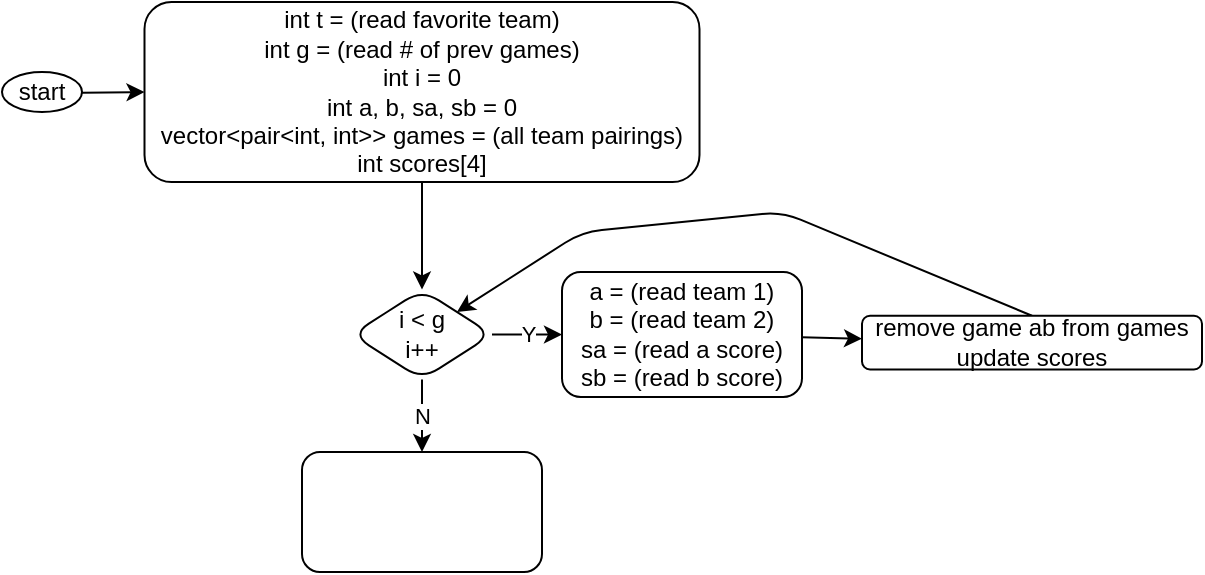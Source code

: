<mxfile>
    <diagram id="Q9LVTjGV1iao2WoRn632" name="main">
        <mxGraphModel dx="969" dy="568" grid="1" gridSize="10" guides="1" tooltips="1" connect="1" arrows="1" fold="1" page="1" pageScale="1" pageWidth="850" pageHeight="1100" math="0" shadow="0">
            <root>
                <mxCell id="0"/>
                <mxCell id="1" parent="0"/>
                <mxCell id="6" value="" style="edgeStyle=none;html=1;" edge="1" parent="1" source="2" target="5">
                    <mxGeometry relative="1" as="geometry"/>
                </mxCell>
                <mxCell id="2" value="int t = (read favorite team)&lt;br&gt;int g = (read # of prev games)&lt;br&gt;int i = 0&lt;br&gt;int a, b, sa, sb = 0&lt;br&gt;vector&amp;lt;pair&amp;lt;int, int&amp;gt;&amp;gt; games = (all team pairings)&lt;br&gt;int scores[4]" style="rounded=1;whiteSpace=wrap;html=1;" vertex="1" parent="1">
                    <mxGeometry x="121.25" y="35" width="277.5" height="90" as="geometry"/>
                </mxCell>
                <mxCell id="4" value="" style="edgeStyle=none;html=1;" edge="1" parent="1" source="3" target="2">
                    <mxGeometry relative="1" as="geometry"/>
                </mxCell>
                <mxCell id="3" value="start" style="ellipse;whiteSpace=wrap;html=1;" vertex="1" parent="1">
                    <mxGeometry x="50" y="70" width="40" height="20" as="geometry"/>
                </mxCell>
                <mxCell id="8" value="Y" style="edgeStyle=none;html=1;" edge="1" parent="1" source="5" target="7">
                    <mxGeometry relative="1" as="geometry"/>
                </mxCell>
                <mxCell id="10" value="N" style="edgeStyle=none;html=1;" edge="1" parent="1" source="5" target="9">
                    <mxGeometry relative="1" as="geometry"/>
                </mxCell>
                <mxCell id="5" value="i &amp;lt; g&lt;br&gt;i++" style="rhombus;whiteSpace=wrap;html=1;rounded=1;" vertex="1" parent="1">
                    <mxGeometry x="225" y="178.75" width="70" height="45" as="geometry"/>
                </mxCell>
                <mxCell id="12" value="" style="edgeStyle=none;html=1;" edge="1" parent="1" source="7" target="11">
                    <mxGeometry relative="1" as="geometry"/>
                </mxCell>
                <mxCell id="7" value="a = (read team 1)&lt;br&gt;b = (read team 2)&lt;br&gt;sa = (read a score)&lt;br&gt;sb = (read b score)" style="whiteSpace=wrap;html=1;rounded=1;" vertex="1" parent="1">
                    <mxGeometry x="330" y="170" width="120" height="62.5" as="geometry"/>
                </mxCell>
                <mxCell id="9" value="" style="whiteSpace=wrap;html=1;rounded=1;" vertex="1" parent="1">
                    <mxGeometry x="200" y="260" width="120" height="60" as="geometry"/>
                </mxCell>
                <mxCell id="13" style="edgeStyle=none;html=1;exitX=0.5;exitY=0;exitDx=0;exitDy=0;entryX=1;entryY=0;entryDx=0;entryDy=0;" edge="1" parent="1" source="11" target="5">
                    <mxGeometry relative="1" as="geometry">
                        <Array as="points">
                            <mxPoint x="440" y="140"/>
                            <mxPoint x="340" y="150"/>
                        </Array>
                    </mxGeometry>
                </mxCell>
                <mxCell id="11" value="remove game ab from games&lt;br&gt;update scores" style="whiteSpace=wrap;html=1;rounded=1;" vertex="1" parent="1">
                    <mxGeometry x="480" y="191.88" width="170" height="26.87" as="geometry"/>
                </mxCell>
            </root>
        </mxGraphModel>
    </diagram>
</mxfile>